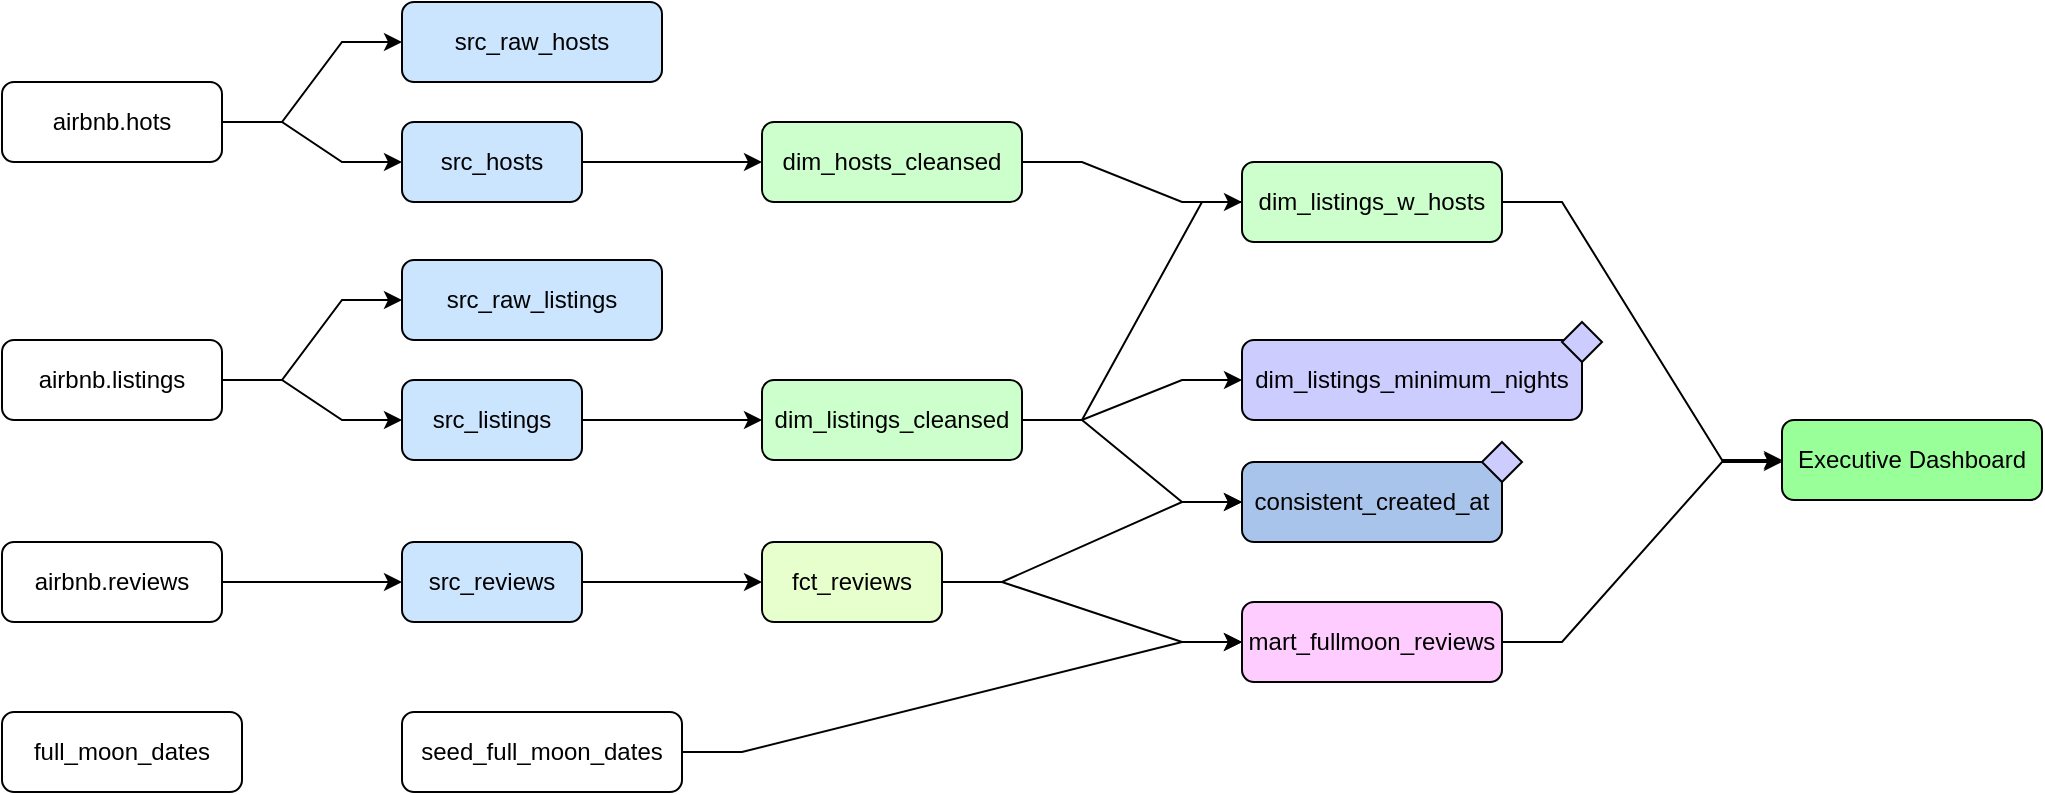 <mxfile version="21.6.9" type="device" pages="2">
  <diagram name="Page-1" id="JZnTsrlmXd1VS6rwRpyp">
    <mxGraphModel dx="1180" dy="528" grid="1" gridSize="10" guides="1" tooltips="1" connect="1" arrows="1" fold="1" page="1" pageScale="1" pageWidth="1100" pageHeight="850" math="0" shadow="0">
      <root>
        <mxCell id="0" />
        <mxCell id="1" parent="0" />
        <mxCell id="2aDNbnxxvjVjK8taNF_Z-24" value="" style="edgeStyle=entityRelationEdgeStyle;rounded=0;orthogonalLoop=1;jettySize=auto;html=1;" parent="1" source="2aDNbnxxvjVjK8taNF_Z-1" target="2aDNbnxxvjVjK8taNF_Z-20" edge="1">
          <mxGeometry relative="1" as="geometry" />
        </mxCell>
        <mxCell id="2aDNbnxxvjVjK8taNF_Z-1" value="src_hosts" style="rounded=1;whiteSpace=wrap;html=1;fillColor=#CCE5FF;" parent="1" vertex="1">
          <mxGeometry x="220" y="130" width="90" height="40" as="geometry" />
        </mxCell>
        <mxCell id="2aDNbnxxvjVjK8taNF_Z-2" value="airbnb.listings" style="rounded=1;whiteSpace=wrap;html=1;" parent="1" vertex="1">
          <mxGeometry x="20" y="239" width="110" height="40" as="geometry" />
        </mxCell>
        <mxCell id="2aDNbnxxvjVjK8taNF_Z-19" style="edgeStyle=entityRelationEdgeStyle;rounded=0;orthogonalLoop=1;jettySize=auto;html=1;exitX=1;exitY=0.5;exitDx=0;exitDy=0;entryX=0;entryY=0.5;entryDx=0;entryDy=0;" parent="1" source="2aDNbnxxvjVjK8taNF_Z-3" target="2aDNbnxxvjVjK8taNF_Z-18" edge="1">
          <mxGeometry relative="1" as="geometry" />
        </mxCell>
        <mxCell id="2aDNbnxxvjVjK8taNF_Z-3" value="airbnb.reviews" style="rounded=1;whiteSpace=wrap;html=1;" parent="1" vertex="1">
          <mxGeometry x="20" y="340" width="110" height="40" as="geometry" />
        </mxCell>
        <mxCell id="2aDNbnxxvjVjK8taNF_Z-4" value="full_moon_dates" style="rounded=1;whiteSpace=wrap;html=1;" parent="1" vertex="1">
          <mxGeometry x="20" y="425" width="120" height="40" as="geometry" />
        </mxCell>
        <mxCell id="2aDNbnxxvjVjK8taNF_Z-5" value="src_raw_hosts" style="rounded=1;whiteSpace=wrap;html=1;fillColor=#CCE5FF;" parent="1" vertex="1">
          <mxGeometry x="220" y="70" width="130" height="40" as="geometry" />
        </mxCell>
        <mxCell id="2aDNbnxxvjVjK8taNF_Z-12" style="edgeStyle=entityRelationEdgeStyle;rounded=0;orthogonalLoop=1;jettySize=auto;html=1;exitX=1;exitY=0.5;exitDx=0;exitDy=0;entryX=0;entryY=0.5;entryDx=0;entryDy=0;" parent="1" source="2aDNbnxxvjVjK8taNF_Z-9" target="2aDNbnxxvjVjK8taNF_Z-5" edge="1">
          <mxGeometry relative="1" as="geometry" />
        </mxCell>
        <mxCell id="2aDNbnxxvjVjK8taNF_Z-13" style="edgeStyle=entityRelationEdgeStyle;rounded=0;orthogonalLoop=1;jettySize=auto;html=1;exitX=1;exitY=0.5;exitDx=0;exitDy=0;entryX=0;entryY=0.5;entryDx=0;entryDy=0;" parent="1" source="2aDNbnxxvjVjK8taNF_Z-9" target="2aDNbnxxvjVjK8taNF_Z-1" edge="1">
          <mxGeometry relative="1" as="geometry" />
        </mxCell>
        <mxCell id="2aDNbnxxvjVjK8taNF_Z-9" value="airbnb.hots" style="rounded=1;whiteSpace=wrap;html=1;" parent="1" vertex="1">
          <mxGeometry x="20" y="110" width="110" height="40" as="geometry" />
        </mxCell>
        <mxCell id="2aDNbnxxvjVjK8taNF_Z-23" value="" style="edgeStyle=entityRelationEdgeStyle;rounded=0;orthogonalLoop=1;jettySize=auto;html=1;" parent="1" source="2aDNbnxxvjVjK8taNF_Z-14" target="2aDNbnxxvjVjK8taNF_Z-21" edge="1">
          <mxGeometry relative="1" as="geometry" />
        </mxCell>
        <mxCell id="2aDNbnxxvjVjK8taNF_Z-14" value="src_listings" style="rounded=1;whiteSpace=wrap;html=1;fillColor=#CCE5FF;" parent="1" vertex="1">
          <mxGeometry x="220" y="259" width="90" height="40" as="geometry" />
        </mxCell>
        <mxCell id="2aDNbnxxvjVjK8taNF_Z-15" value="src_raw_listings" style="rounded=1;whiteSpace=wrap;html=1;fillColor=#CCE5FF;" parent="1" vertex="1">
          <mxGeometry x="220" y="199" width="130" height="40" as="geometry" />
        </mxCell>
        <mxCell id="2aDNbnxxvjVjK8taNF_Z-16" style="edgeStyle=entityRelationEdgeStyle;rounded=0;orthogonalLoop=1;jettySize=auto;html=1;exitX=1;exitY=0.5;exitDx=0;exitDy=0;entryX=0;entryY=0.5;entryDx=0;entryDy=0;" parent="1" target="2aDNbnxxvjVjK8taNF_Z-15" edge="1">
          <mxGeometry relative="1" as="geometry">
            <mxPoint x="130" y="259" as="sourcePoint" />
          </mxGeometry>
        </mxCell>
        <mxCell id="2aDNbnxxvjVjK8taNF_Z-17" style="edgeStyle=entityRelationEdgeStyle;rounded=0;orthogonalLoop=1;jettySize=auto;html=1;exitX=1;exitY=0.5;exitDx=0;exitDy=0;entryX=0;entryY=0.5;entryDx=0;entryDy=0;" parent="1" target="2aDNbnxxvjVjK8taNF_Z-14" edge="1">
          <mxGeometry relative="1" as="geometry">
            <mxPoint x="130" y="259" as="sourcePoint" />
          </mxGeometry>
        </mxCell>
        <mxCell id="2aDNbnxxvjVjK8taNF_Z-25" value="" style="edgeStyle=entityRelationEdgeStyle;rounded=0;orthogonalLoop=1;jettySize=auto;html=1;" parent="1" source="2aDNbnxxvjVjK8taNF_Z-18" target="2aDNbnxxvjVjK8taNF_Z-22" edge="1">
          <mxGeometry relative="1" as="geometry" />
        </mxCell>
        <mxCell id="2aDNbnxxvjVjK8taNF_Z-18" value="src_reviews" style="rounded=1;whiteSpace=wrap;html=1;fillColor=#CCE5FF;" parent="1" vertex="1">
          <mxGeometry x="220" y="340" width="90" height="40" as="geometry" />
        </mxCell>
        <mxCell id="2aDNbnxxvjVjK8taNF_Z-34" style="edgeStyle=entityRelationEdgeStyle;rounded=0;orthogonalLoop=1;jettySize=auto;html=1;exitX=1;exitY=0.5;exitDx=0;exitDy=0;entryX=0;entryY=0.5;entryDx=0;entryDy=0;" parent="1" source="2aDNbnxxvjVjK8taNF_Z-20" target="2aDNbnxxvjVjK8taNF_Z-28" edge="1">
          <mxGeometry relative="1" as="geometry" />
        </mxCell>
        <mxCell id="2aDNbnxxvjVjK8taNF_Z-20" value="dim_hosts_cleansed" style="rounded=1;whiteSpace=wrap;html=1;fillColor=#CCFFCC;" parent="1" vertex="1">
          <mxGeometry x="400" y="130" width="130" height="40" as="geometry" />
        </mxCell>
        <mxCell id="2aDNbnxxvjVjK8taNF_Z-35" style="edgeStyle=entityRelationEdgeStyle;rounded=0;orthogonalLoop=1;jettySize=auto;html=1;exitX=1;exitY=0.5;exitDx=0;exitDy=0;" parent="1" source="2aDNbnxxvjVjK8taNF_Z-21" edge="1">
          <mxGeometry relative="1" as="geometry">
            <mxPoint x="650" y="170" as="targetPoint" />
          </mxGeometry>
        </mxCell>
        <mxCell id="2aDNbnxxvjVjK8taNF_Z-36" style="edgeStyle=entityRelationEdgeStyle;rounded=0;orthogonalLoop=1;jettySize=auto;html=1;exitX=1;exitY=0.5;exitDx=0;exitDy=0;entryX=0;entryY=0.5;entryDx=0;entryDy=0;" parent="1" source="2aDNbnxxvjVjK8taNF_Z-21" target="2aDNbnxxvjVjK8taNF_Z-27" edge="1">
          <mxGeometry relative="1" as="geometry" />
        </mxCell>
        <mxCell id="2aDNbnxxvjVjK8taNF_Z-37" style="edgeStyle=entityRelationEdgeStyle;rounded=0;orthogonalLoop=1;jettySize=auto;html=1;exitX=1;exitY=0.5;exitDx=0;exitDy=0;entryX=0;entryY=0.5;entryDx=0;entryDy=0;" parent="1" source="2aDNbnxxvjVjK8taNF_Z-21" target="2aDNbnxxvjVjK8taNF_Z-26" edge="1">
          <mxGeometry relative="1" as="geometry" />
        </mxCell>
        <mxCell id="2aDNbnxxvjVjK8taNF_Z-21" value="dim_listings_cleansed" style="rounded=1;whiteSpace=wrap;html=1;fillColor=#CCFFCC;" parent="1" vertex="1">
          <mxGeometry x="400" y="259" width="130" height="40" as="geometry" />
        </mxCell>
        <mxCell id="2aDNbnxxvjVjK8taNF_Z-38" style="edgeStyle=entityRelationEdgeStyle;rounded=0;orthogonalLoop=1;jettySize=auto;html=1;exitX=1;exitY=0.5;exitDx=0;exitDy=0;" parent="1" source="2aDNbnxxvjVjK8taNF_Z-22" edge="1">
          <mxGeometry relative="1" as="geometry">
            <mxPoint x="640" y="320" as="targetPoint" />
          </mxGeometry>
        </mxCell>
        <mxCell id="2aDNbnxxvjVjK8taNF_Z-40" style="edgeStyle=entityRelationEdgeStyle;rounded=0;orthogonalLoop=1;jettySize=auto;html=1;exitX=1;exitY=0.5;exitDx=0;exitDy=0;" parent="1" source="2aDNbnxxvjVjK8taNF_Z-22" edge="1">
          <mxGeometry relative="1" as="geometry">
            <mxPoint x="640" y="390" as="targetPoint" />
          </mxGeometry>
        </mxCell>
        <mxCell id="2aDNbnxxvjVjK8taNF_Z-22" value="fct_reviews" style="rounded=1;whiteSpace=wrap;html=1;fillColor=#E6FFCC;" parent="1" vertex="1">
          <mxGeometry x="400" y="340" width="90" height="40" as="geometry" />
        </mxCell>
        <mxCell id="2aDNbnxxvjVjK8taNF_Z-26" value="consistent_created_at" style="rounded=1;whiteSpace=wrap;html=1;fillColor=#A9C4EB;" parent="1" vertex="1">
          <mxGeometry x="640" y="300" width="130" height="40" as="geometry" />
        </mxCell>
        <mxCell id="2aDNbnxxvjVjK8taNF_Z-27" value="dim_listings_minimum_nights" style="rounded=1;whiteSpace=wrap;html=1;fillColor=#CCCCFF;" parent="1" vertex="1">
          <mxGeometry x="640" y="239" width="170" height="40" as="geometry" />
        </mxCell>
        <mxCell id="2aDNbnxxvjVjK8taNF_Z-41" style="edgeStyle=entityRelationEdgeStyle;rounded=0;orthogonalLoop=1;jettySize=auto;html=1;exitX=1;exitY=0.5;exitDx=0;exitDy=0;entryX=0;entryY=0.5;entryDx=0;entryDy=0;" parent="1" source="2aDNbnxxvjVjK8taNF_Z-28" target="2aDNbnxxvjVjK8taNF_Z-31" edge="1">
          <mxGeometry relative="1" as="geometry" />
        </mxCell>
        <mxCell id="2aDNbnxxvjVjK8taNF_Z-28" value="dim_listings_w_hosts" style="rounded=1;whiteSpace=wrap;html=1;fillColor=#CCFFCC;" parent="1" vertex="1">
          <mxGeometry x="640" y="150" width="130" height="40" as="geometry" />
        </mxCell>
        <mxCell id="2aDNbnxxvjVjK8taNF_Z-42" style="edgeStyle=entityRelationEdgeStyle;rounded=0;orthogonalLoop=1;jettySize=auto;html=1;exitX=1;exitY=0.5;exitDx=0;exitDy=0;" parent="1" source="2aDNbnxxvjVjK8taNF_Z-29" edge="1">
          <mxGeometry relative="1" as="geometry">
            <mxPoint x="910" y="300" as="targetPoint" />
          </mxGeometry>
        </mxCell>
        <mxCell id="2aDNbnxxvjVjK8taNF_Z-29" value="mart_fullmoon_reviews" style="rounded=1;whiteSpace=wrap;html=1;fillColor=#FFCCFF;" parent="1" vertex="1">
          <mxGeometry x="640" y="370" width="130" height="40" as="geometry" />
        </mxCell>
        <mxCell id="2aDNbnxxvjVjK8taNF_Z-31" value="Executive Dashboard" style="rounded=1;whiteSpace=wrap;html=1;fillColor=#99FF99;" parent="1" vertex="1">
          <mxGeometry x="910" y="279" width="130" height="40" as="geometry" />
        </mxCell>
        <mxCell id="2aDNbnxxvjVjK8taNF_Z-39" style="edgeStyle=entityRelationEdgeStyle;rounded=0;orthogonalLoop=1;jettySize=auto;html=1;exitX=1;exitY=0.5;exitDx=0;exitDy=0;entryX=0;entryY=0.5;entryDx=0;entryDy=0;" parent="1" source="2aDNbnxxvjVjK8taNF_Z-32" target="2aDNbnxxvjVjK8taNF_Z-29" edge="1">
          <mxGeometry relative="1" as="geometry" />
        </mxCell>
        <mxCell id="2aDNbnxxvjVjK8taNF_Z-32" value="seed_full_moon_dates" style="rounded=1;whiteSpace=wrap;html=1;" parent="1" vertex="1">
          <mxGeometry x="220" y="425" width="140" height="40" as="geometry" />
        </mxCell>
        <mxCell id="2aDNbnxxvjVjK8taNF_Z-44" value="" style="rhombus;whiteSpace=wrap;html=1;fillColor=#CCCCFF;" parent="1" vertex="1">
          <mxGeometry x="800" y="230" width="20" height="20" as="geometry" />
        </mxCell>
        <mxCell id="2aDNbnxxvjVjK8taNF_Z-45" value="" style="rhombus;whiteSpace=wrap;html=1;fillColor=#CCCCFF;" parent="1" vertex="1">
          <mxGeometry x="760" y="290" width="20" height="20" as="geometry" />
        </mxCell>
      </root>
    </mxGraphModel>
  </diagram>
  <diagram id="c9DQ-DI-69LhvZkPM-OD" name="Page-2">
    <mxGraphModel dx="2280" dy="528" grid="1" gridSize="10" guides="1" tooltips="1" connect="1" arrows="1" fold="1" page="1" pageScale="1" pageWidth="1100" pageHeight="850" math="0" shadow="0">
      <root>
        <mxCell id="0" />
        <mxCell id="1" parent="0" />
        <mxCell id="MgyDkfsg4ihQjJVpn5nF-9" value="For lightweight representation&amp;nbsp;&lt;br style=&quot;border-color: var(--border-color); font-size: 13px;&quot;&gt;&lt;br style=&quot;border-color: var(--border-color); font-size: 13px;&quot;&gt;&lt;span style=&quot;border-color: var(--border-color); font-size: 13px;&quot;&gt;Not planning to use this data for dim / facts / marts&lt;/span&gt;" style="rounded=1;whiteSpace=wrap;html=1;strokeColor=#CCCCCC;fillColor=#CCFFE6;" vertex="1" parent="1">
          <mxGeometry x="40" y="240" width="200" height="80" as="geometry" />
        </mxCell>
        <mxCell id="MgyDkfsg4ihQjJVpn5nF-10" value="Frequent / repetitive data read" style="rounded=1;whiteSpace=wrap;html=1;strokeColor=#CCCCCC;fillColor=#CCFFE6;" vertex="1" parent="1">
          <mxGeometry x="330" y="240" width="200" height="80" as="geometry" />
        </mxCell>
        <mxCell id="MgyDkfsg4ihQjJVpn5nF-11" value="Fact Tables&lt;br style=&quot;border-color: var(--border-color); font-size: 13px;&quot;&gt;&lt;br style=&quot;border-color: var(--border-color); font-size: 13px;&quot;&gt;&lt;span style=&quot;border-color: var(--border-color); font-size: 13px;&quot;&gt;Appends to tables&lt;/span&gt;" style="rounded=1;whiteSpace=wrap;html=1;strokeColor=#CCCCCC;fillColor=#CCFFE6;" vertex="1" parent="1">
          <mxGeometry x="600" y="240" width="200" height="80" as="geometry" />
        </mxCell>
        <mxCell id="MgyDkfsg4ihQjJVpn5nF-12" value="Want to alias to data&amp;nbsp;&lt;br style=&quot;border-color: var(--border-color); font-size: 13px;&quot;&gt;&lt;br style=&quot;border-color: var(--border-color); font-size: 13px;&quot;&gt;&lt;span style=&quot;border-color: var(--border-color); font-size: 13px;&quot;&gt;Similar as virtual tables / views without object in database&lt;/span&gt;" style="rounded=1;whiteSpace=wrap;html=1;strokeColor=#CCCCCC;fillColor=#CCFFE6;" vertex="1" parent="1">
          <mxGeometry x="880" y="240" width="200" height="80" as="geometry" />
        </mxCell>
        <mxCell id="MgyDkfsg4ihQjJVpn5nF-1" value="&lt;font style=&quot;font-size: 14px;&quot;&gt;Views&lt;/font&gt;" style="rounded=1;whiteSpace=wrap;html=1;fontStyle=1;fillColor=#6666FF;fontColor=#FFFFFF;" vertex="1" parent="1">
          <mxGeometry x="40" y="180" width="120" height="40" as="geometry" />
        </mxCell>
        <mxCell id="MgyDkfsg4ihQjJVpn5nF-2" value="&lt;font style=&quot;font-size: 14px;&quot;&gt;Table&lt;/font&gt;" style="rounded=1;whiteSpace=wrap;html=1;fontStyle=1;fillColor=#6666FF;fontColor=#FFFFFF;" vertex="1" parent="1">
          <mxGeometry x="330" y="180" width="120" height="40" as="geometry" />
        </mxCell>
        <mxCell id="MgyDkfsg4ihQjJVpn5nF-3" value="&lt;font style=&quot;font-size: 14px;&quot;&gt;Incremental&lt;/font&gt;" style="rounded=1;whiteSpace=wrap;html=1;fontStyle=1;fillColor=#6666FF;fontColor=#FFFFFF;" vertex="1" parent="1">
          <mxGeometry x="620" y="180" width="120" height="40" as="geometry" />
        </mxCell>
        <mxCell id="MgyDkfsg4ihQjJVpn5nF-4" value="&lt;font style=&quot;font-size: 14px;&quot;&gt;Ephemeral&lt;/font&gt;&lt;br&gt;(CTEs)" style="rounded=1;whiteSpace=wrap;html=1;fontStyle=1;fillColor=#6666FF;fontColor=#FFFFFF;" vertex="1" parent="1">
          <mxGeometry x="910" y="180" width="120" height="40" as="geometry" />
        </mxCell>
        <mxCell id="MgyDkfsg4ihQjJVpn5nF-13" value="&lt;span style=&quot;font-size: 13px;&quot;&gt;Read Several times from same source&lt;/span&gt;" style="rounded=1;whiteSpace=wrap;html=1;strokeColor=#CCCCCC;fillColor=#E5CCFF;" vertex="1" parent="1">
          <mxGeometry x="40" y="330" width="200" height="80" as="geometry" />
        </mxCell>
        <mxCell id="MgyDkfsg4ihQjJVpn5nF-14" value="&lt;span style=&quot;font-size: 13px;&quot;&gt;Module populated incrementally&lt;/span&gt;" style="rounded=1;whiteSpace=wrap;html=1;strokeColor=#CCCCCC;fillColor=#E5CCFF;" vertex="1" parent="1">
          <mxGeometry x="330" y="330" width="200" height="80" as="geometry" />
        </mxCell>
        <mxCell id="MgyDkfsg4ihQjJVpn5nF-15" value="&lt;span style=&quot;font-size: 13px;&quot;&gt;Updating Historic records&lt;/span&gt;" style="rounded=1;whiteSpace=wrap;html=1;strokeColor=#CCCCCC;fillColor=#E5CCFF;" vertex="1" parent="1">
          <mxGeometry x="600" y="330" width="200" height="80" as="geometry" />
        </mxCell>
        <mxCell id="MgyDkfsg4ihQjJVpn5nF-16" value="&lt;span style=&quot;font-size: 13px;&quot;&gt;Using multiple models read query or building dim / fact / marts&lt;/span&gt;" style="rounded=1;whiteSpace=wrap;html=1;strokeColor=#CCCCCC;fillColor=#E5CCFF;" vertex="1" parent="1">
          <mxGeometry x="880" y="330" width="200" height="80" as="geometry" />
        </mxCell>
        <mxCell id="MgyDkfsg4ihQjJVpn5nF-21" value="Do&#39;s" style="ellipse;whiteSpace=wrap;html=1;" vertex="1" parent="1">
          <mxGeometry x="-10" y="260" width="50" height="40" as="geometry" />
        </mxCell>
        <mxCell id="MgyDkfsg4ihQjJVpn5nF-22" value="Don&#39;t" style="ellipse;whiteSpace=wrap;html=1;" vertex="1" parent="1">
          <mxGeometry x="-10" y="350" width="50" height="40" as="geometry" />
        </mxCell>
      </root>
    </mxGraphModel>
  </diagram>
</mxfile>
